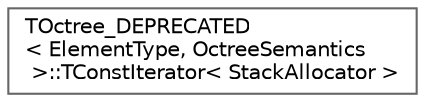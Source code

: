digraph "Graphical Class Hierarchy"
{
 // INTERACTIVE_SVG=YES
 // LATEX_PDF_SIZE
  bgcolor="transparent";
  edge [fontname=Helvetica,fontsize=10,labelfontname=Helvetica,labelfontsize=10];
  node [fontname=Helvetica,fontsize=10,shape=box,height=0.2,width=0.4];
  rankdir="LR";
  Node0 [id="Node000000",label="TOctree_DEPRECATED\l\< ElementType, OctreeSemantics\l \>::TConstIterator\< StackAllocator \>",height=0.2,width=0.4,color="grey40", fillcolor="white", style="filled",URL="$d1/df7/classTOctree__DEPRECATED_1_1TConstIterator.html",tooltip="An octree node iterator."];
}
